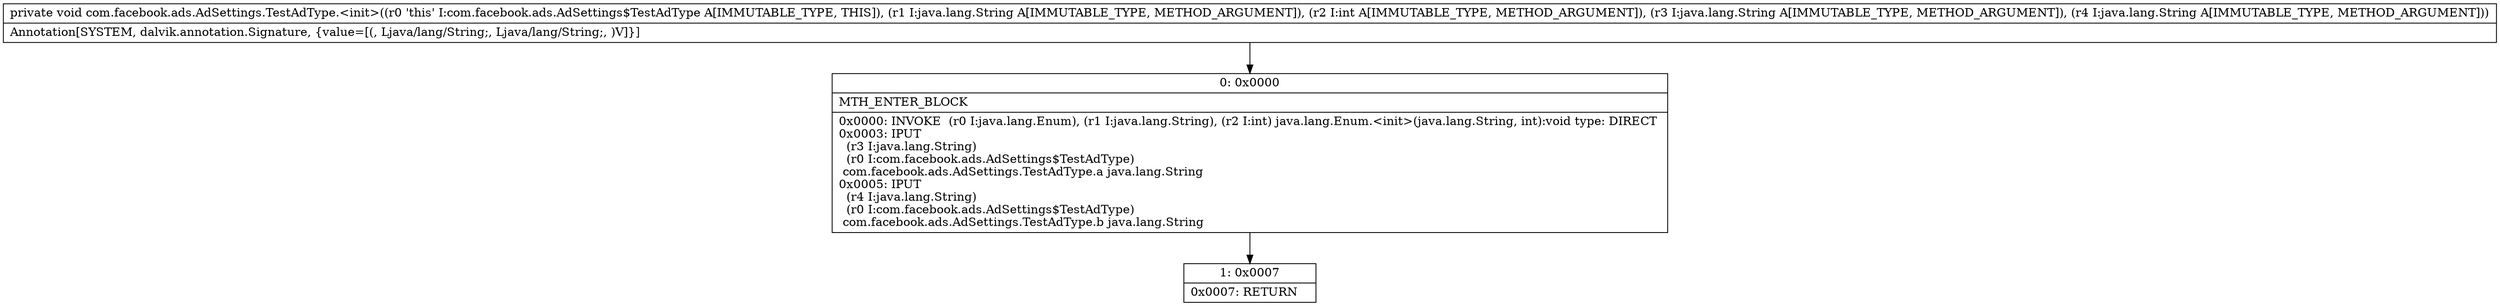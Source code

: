 digraph "CFG forcom.facebook.ads.AdSettings.TestAdType.\<init\>(Ljava\/lang\/String;ILjava\/lang\/String;Ljava\/lang\/String;)V" {
Node_0 [shape=record,label="{0\:\ 0x0000|MTH_ENTER_BLOCK\l|0x0000: INVOKE  (r0 I:java.lang.Enum), (r1 I:java.lang.String), (r2 I:int) java.lang.Enum.\<init\>(java.lang.String, int):void type: DIRECT \l0x0003: IPUT  \l  (r3 I:java.lang.String)\l  (r0 I:com.facebook.ads.AdSettings$TestAdType)\l com.facebook.ads.AdSettings.TestAdType.a java.lang.String \l0x0005: IPUT  \l  (r4 I:java.lang.String)\l  (r0 I:com.facebook.ads.AdSettings$TestAdType)\l com.facebook.ads.AdSettings.TestAdType.b java.lang.String \l}"];
Node_1 [shape=record,label="{1\:\ 0x0007|0x0007: RETURN   \l}"];
MethodNode[shape=record,label="{private void com.facebook.ads.AdSettings.TestAdType.\<init\>((r0 'this' I:com.facebook.ads.AdSettings$TestAdType A[IMMUTABLE_TYPE, THIS]), (r1 I:java.lang.String A[IMMUTABLE_TYPE, METHOD_ARGUMENT]), (r2 I:int A[IMMUTABLE_TYPE, METHOD_ARGUMENT]), (r3 I:java.lang.String A[IMMUTABLE_TYPE, METHOD_ARGUMENT]), (r4 I:java.lang.String A[IMMUTABLE_TYPE, METHOD_ARGUMENT]))  | Annotation[SYSTEM, dalvik.annotation.Signature, \{value=[(, Ljava\/lang\/String;, Ljava\/lang\/String;, )V]\}]\l}"];
MethodNode -> Node_0;
Node_0 -> Node_1;
}

